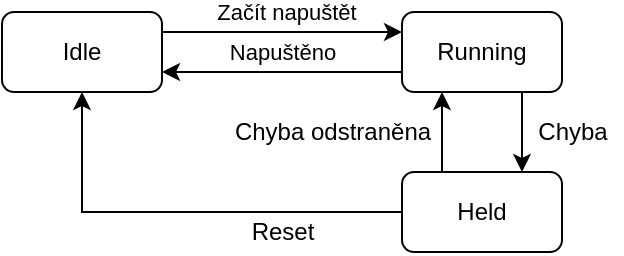 <mxfile version="13.7.3" type="device"><diagram id="T3qQ2Ki26mtrwRAoXrg6" name="Stránka-"><mxGraphModel dx="813" dy="534" grid="1" gridSize="10" guides="1" tooltips="1" connect="1" arrows="1" fold="1" page="1" pageScale="1" pageWidth="827" pageHeight="1169" math="0" shadow="0"><root><mxCell id="0"/><mxCell id="1" parent="0"/><mxCell id="CLYr_vkKEQkLCME7kzYo-4" value="" style="edgeStyle=orthogonalEdgeStyle;rounded=0;orthogonalLoop=1;jettySize=auto;html=1;exitX=1;exitY=0.25;exitDx=0;exitDy=0;entryX=0;entryY=0.25;entryDx=0;entryDy=0;" edge="1" parent="1" source="CLYr_vkKEQkLCME7kzYo-1" target="CLYr_vkKEQkLCME7kzYo-2"><mxGeometry relative="1" as="geometry"/></mxCell><mxCell id="CLYr_vkKEQkLCME7kzYo-5" value="Začít napuštět" style="edgeLabel;html=1;align=center;verticalAlign=middle;resizable=0;points=[];" vertex="1" connectable="0" parent="CLYr_vkKEQkLCME7kzYo-4"><mxGeometry x="0.201" y="1" relative="1" as="geometry"><mxPoint x="-10" y="-9" as="offset"/></mxGeometry></mxCell><mxCell id="CLYr_vkKEQkLCME7kzYo-1" value="Idle" style="rounded=1;whiteSpace=wrap;html=1;" vertex="1" parent="1"><mxGeometry x="240" y="200" width="80" height="40" as="geometry"/></mxCell><mxCell id="CLYr_vkKEQkLCME7kzYo-7" style="edgeStyle=orthogonalEdgeStyle;rounded=0;orthogonalLoop=1;jettySize=auto;html=1;exitX=0;exitY=0.75;exitDx=0;exitDy=0;entryX=1;entryY=0.75;entryDx=0;entryDy=0;" edge="1" parent="1" source="CLYr_vkKEQkLCME7kzYo-2" target="CLYr_vkKEQkLCME7kzYo-1"><mxGeometry relative="1" as="geometry"/></mxCell><mxCell id="CLYr_vkKEQkLCME7kzYo-8" style="edgeStyle=orthogonalEdgeStyle;rounded=0;orthogonalLoop=1;jettySize=auto;html=1;exitX=0.75;exitY=1;exitDx=0;exitDy=0;entryX=0.75;entryY=0;entryDx=0;entryDy=0;" edge="1" parent="1" source="CLYr_vkKEQkLCME7kzYo-2" target="CLYr_vkKEQkLCME7kzYo-3"><mxGeometry relative="1" as="geometry"/></mxCell><mxCell id="CLYr_vkKEQkLCME7kzYo-2" value="Running" style="rounded=1;whiteSpace=wrap;html=1;" vertex="1" parent="1"><mxGeometry x="440" y="200" width="80" height="40" as="geometry"/></mxCell><mxCell id="CLYr_vkKEQkLCME7kzYo-10" style="edgeStyle=orthogonalEdgeStyle;rounded=0;orthogonalLoop=1;jettySize=auto;html=1;exitX=0.25;exitY=0;exitDx=0;exitDy=0;entryX=0.25;entryY=1;entryDx=0;entryDy=0;" edge="1" parent="1" source="CLYr_vkKEQkLCME7kzYo-3" target="CLYr_vkKEQkLCME7kzYo-2"><mxGeometry relative="1" as="geometry"/></mxCell><mxCell id="CLYr_vkKEQkLCME7kzYo-14" style="edgeStyle=orthogonalEdgeStyle;rounded=0;orthogonalLoop=1;jettySize=auto;html=1;exitX=0;exitY=0.5;exitDx=0;exitDy=0;entryX=0.5;entryY=1;entryDx=0;entryDy=0;" edge="1" parent="1" source="CLYr_vkKEQkLCME7kzYo-3" target="CLYr_vkKEQkLCME7kzYo-1"><mxGeometry relative="1" as="geometry"/></mxCell><mxCell id="CLYr_vkKEQkLCME7kzYo-3" value="Held" style="rounded=1;whiteSpace=wrap;html=1;" vertex="1" parent="1"><mxGeometry x="440" y="280" width="80" height="40" as="geometry"/></mxCell><mxCell id="CLYr_vkKEQkLCME7kzYo-11" value="Chyba" style="text;html=1;align=center;verticalAlign=middle;resizable=0;points=[];autosize=1;" vertex="1" parent="1"><mxGeometry x="500" y="250" width="50" height="20" as="geometry"/></mxCell><mxCell id="CLYr_vkKEQkLCME7kzYo-12" value="Chyba odstraněna" style="text;html=1;align=center;verticalAlign=middle;resizable=0;points=[];autosize=1;" vertex="1" parent="1"><mxGeometry x="350" y="250" width="110" height="20" as="geometry"/></mxCell><mxCell id="CLYr_vkKEQkLCME7kzYo-13" value="Napuštěno" style="edgeLabel;html=1;align=center;verticalAlign=middle;resizable=0;points=[];" vertex="1" connectable="0" parent="1"><mxGeometry x="380" y="220" as="geometry"/></mxCell><mxCell id="CLYr_vkKEQkLCME7kzYo-15" value="Reset" style="text;html=1;align=center;verticalAlign=middle;resizable=0;points=[];autosize=1;" vertex="1" parent="1"><mxGeometry x="355" y="300" width="50" height="20" as="geometry"/></mxCell></root></mxGraphModel></diagram></mxfile>